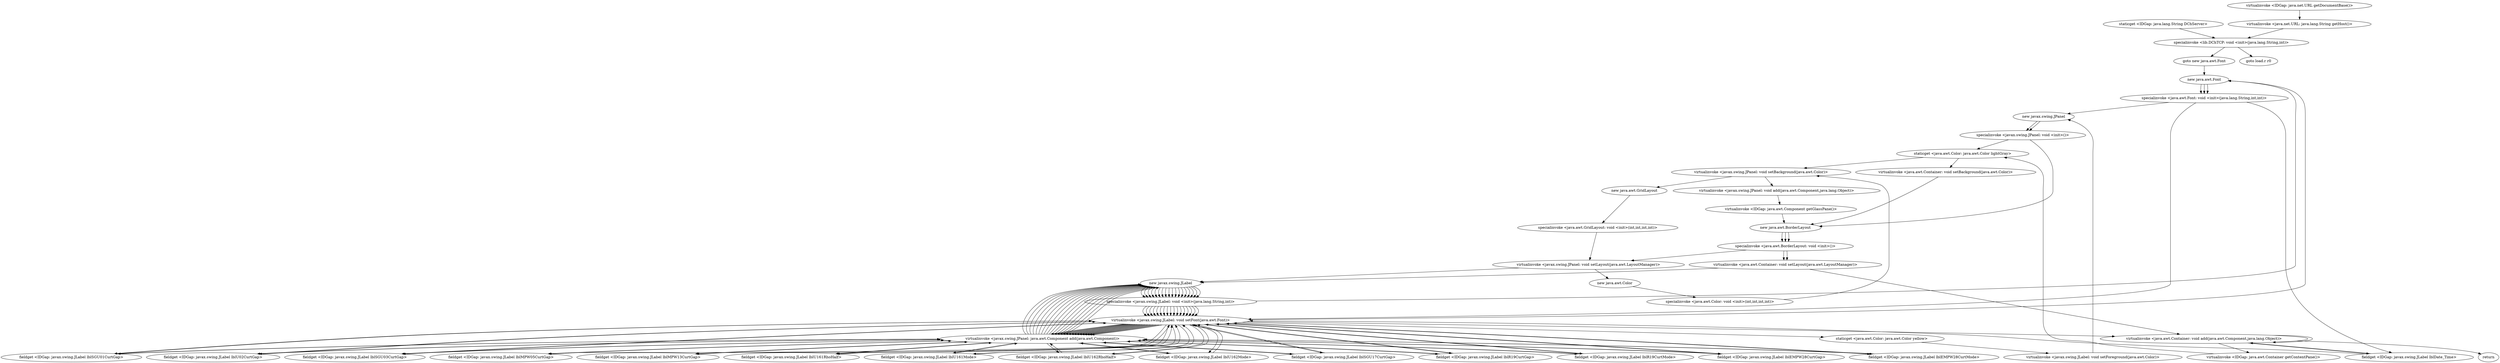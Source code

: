 digraph "" {
"staticget <IDGap: java.lang.String DChServer>";
 "staticget <IDGap: java.lang.String DChServer>"->"specialinvoke <lib.DChTCP: void <init>(java.lang.String,int)>";
 "specialinvoke <lib.DChTCP: void <init>(java.lang.String,int)>"->"goto new java.awt.Font";
 "goto new java.awt.Font"->"new java.awt.Font";
 "new java.awt.Font"->"specialinvoke <java.awt.Font: void <init>(java.lang.String,int,int)>";
 "specialinvoke <java.awt.Font: void <init>(java.lang.String,int,int)>"->"new javax.swing.JPanel";
 "new javax.swing.JPanel"->"specialinvoke <javax.swing.JPanel: void <init>()>";
 "specialinvoke <javax.swing.JPanel: void <init>()>"->"staticget <java.awt.Color: java.awt.Color lightGray>";
 "staticget <java.awt.Color: java.awt.Color lightGray>"->"virtualinvoke <javax.swing.JPanel: void setBackground(java.awt.Color)>";
 "virtualinvoke <javax.swing.JPanel: void setBackground(java.awt.Color)>"->"new java.awt.GridLayout";
 "new java.awt.GridLayout"->"specialinvoke <java.awt.GridLayout: void <init>(int,int,int,int)>";
 "specialinvoke <java.awt.GridLayout: void <init>(int,int,int,int)>"->"virtualinvoke <javax.swing.JPanel: void setLayout(java.awt.LayoutManager)>";
 "virtualinvoke <javax.swing.JPanel: void setLayout(java.awt.LayoutManager)>"->"new javax.swing.JLabel";
 "new javax.swing.JLabel"->"specialinvoke <javax.swing.JLabel: void <init>(java.lang.String,int)>";
 "specialinvoke <javax.swing.JLabel: void <init>(java.lang.String,int)>"->"virtualinvoke <javax.swing.JLabel: void setFont(java.awt.Font)>";
 "virtualinvoke <javax.swing.JLabel: void setFont(java.awt.Font)>"->"virtualinvoke <javax.swing.JPanel: java.awt.Component add(java.awt.Component)>";
 "virtualinvoke <javax.swing.JPanel: java.awt.Component add(java.awt.Component)>"->"fieldget <IDGap: javax.swing.JLabel lblSGU01CurtGap>";
 "fieldget <IDGap: javax.swing.JLabel lblSGU01CurtGap>"->"virtualinvoke <javax.swing.JLabel: void setFont(java.awt.Font)>";
 "virtualinvoke <javax.swing.JLabel: void setFont(java.awt.Font)>"->"fieldget <IDGap: javax.swing.JLabel lblSGU01CurtGap>";
 "fieldget <IDGap: javax.swing.JLabel lblSGU01CurtGap>"->"virtualinvoke <javax.swing.JPanel: java.awt.Component add(java.awt.Component)>";
 "virtualinvoke <javax.swing.JPanel: java.awt.Component add(java.awt.Component)>"->"new javax.swing.JLabel";
 "new javax.swing.JLabel"->"specialinvoke <javax.swing.JLabel: void <init>(java.lang.String,int)>";
 "specialinvoke <javax.swing.JLabel: void <init>(java.lang.String,int)>"->"virtualinvoke <javax.swing.JLabel: void setFont(java.awt.Font)>";
 "virtualinvoke <javax.swing.JLabel: void setFont(java.awt.Font)>"->"virtualinvoke <javax.swing.JPanel: java.awt.Component add(java.awt.Component)>";
 "virtualinvoke <javax.swing.JPanel: java.awt.Component add(java.awt.Component)>"->"new javax.swing.JLabel";
 "new javax.swing.JLabel"->"specialinvoke <javax.swing.JLabel: void <init>(java.lang.String,int)>";
 "specialinvoke <javax.swing.JLabel: void <init>(java.lang.String,int)>"->"virtualinvoke <javax.swing.JLabel: void setFont(java.awt.Font)>";
 "virtualinvoke <javax.swing.JLabel: void setFont(java.awt.Font)>"->"virtualinvoke <javax.swing.JPanel: java.awt.Component add(java.awt.Component)>";
 "virtualinvoke <javax.swing.JPanel: java.awt.Component add(java.awt.Component)>"->"fieldget <IDGap: javax.swing.JLabel lblU02CurtGap>";
 "fieldget <IDGap: javax.swing.JLabel lblU02CurtGap>"->"virtualinvoke <javax.swing.JLabel: void setFont(java.awt.Font)>";
 "virtualinvoke <javax.swing.JLabel: void setFont(java.awt.Font)>"->"fieldget <IDGap: javax.swing.JLabel lblU02CurtGap>";
 "fieldget <IDGap: javax.swing.JLabel lblU02CurtGap>"->"virtualinvoke <javax.swing.JPanel: java.awt.Component add(java.awt.Component)>";
 "virtualinvoke <javax.swing.JPanel: java.awt.Component add(java.awt.Component)>"->"new javax.swing.JLabel";
 "new javax.swing.JLabel"->"specialinvoke <javax.swing.JLabel: void <init>(java.lang.String,int)>";
 "specialinvoke <javax.swing.JLabel: void <init>(java.lang.String,int)>"->"virtualinvoke <javax.swing.JLabel: void setFont(java.awt.Font)>";
 "virtualinvoke <javax.swing.JLabel: void setFont(java.awt.Font)>"->"virtualinvoke <javax.swing.JPanel: java.awt.Component add(java.awt.Component)>";
 "virtualinvoke <javax.swing.JPanel: java.awt.Component add(java.awt.Component)>"->"new javax.swing.JLabel";
 "new javax.swing.JLabel"->"specialinvoke <javax.swing.JLabel: void <init>(java.lang.String,int)>";
 "specialinvoke <javax.swing.JLabel: void <init>(java.lang.String,int)>"->"virtualinvoke <javax.swing.JLabel: void setFont(java.awt.Font)>";
 "virtualinvoke <javax.swing.JLabel: void setFont(java.awt.Font)>"->"virtualinvoke <javax.swing.JPanel: java.awt.Component add(java.awt.Component)>";
 "virtualinvoke <javax.swing.JPanel: java.awt.Component add(java.awt.Component)>"->"fieldget <IDGap: javax.swing.JLabel lblSGU03CurtGap>";
 "fieldget <IDGap: javax.swing.JLabel lblSGU03CurtGap>"->"virtualinvoke <javax.swing.JLabel: void setFont(java.awt.Font)>";
 "virtualinvoke <javax.swing.JLabel: void setFont(java.awt.Font)>"->"fieldget <IDGap: javax.swing.JLabel lblSGU03CurtGap>";
 "fieldget <IDGap: javax.swing.JLabel lblSGU03CurtGap>"->"virtualinvoke <javax.swing.JPanel: java.awt.Component add(java.awt.Component)>";
 "virtualinvoke <javax.swing.JPanel: java.awt.Component add(java.awt.Component)>"->"new javax.swing.JLabel";
 "new javax.swing.JLabel"->"specialinvoke <javax.swing.JLabel: void <init>(java.lang.String,int)>";
 "specialinvoke <javax.swing.JLabel: void <init>(java.lang.String,int)>"->"virtualinvoke <javax.swing.JLabel: void setFont(java.awt.Font)>";
 "virtualinvoke <javax.swing.JLabel: void setFont(java.awt.Font)>"->"virtualinvoke <javax.swing.JPanel: java.awt.Component add(java.awt.Component)>";
 "virtualinvoke <javax.swing.JPanel: java.awt.Component add(java.awt.Component)>"->"new javax.swing.JLabel";
 "new javax.swing.JLabel"->"specialinvoke <javax.swing.JLabel: void <init>(java.lang.String,int)>";
 "specialinvoke <javax.swing.JLabel: void <init>(java.lang.String,int)>"->"virtualinvoke <javax.swing.JLabel: void setFont(java.awt.Font)>";
 "virtualinvoke <javax.swing.JLabel: void setFont(java.awt.Font)>"->"virtualinvoke <javax.swing.JPanel: java.awt.Component add(java.awt.Component)>";
 "virtualinvoke <javax.swing.JPanel: java.awt.Component add(java.awt.Component)>"->"fieldget <IDGap: javax.swing.JLabel lblMPW05CurtGap>";
 "fieldget <IDGap: javax.swing.JLabel lblMPW05CurtGap>"->"virtualinvoke <javax.swing.JLabel: void setFont(java.awt.Font)>";
 "virtualinvoke <javax.swing.JLabel: void setFont(java.awt.Font)>"->"fieldget <IDGap: javax.swing.JLabel lblMPW05CurtGap>";
 "fieldget <IDGap: javax.swing.JLabel lblMPW05CurtGap>"->"virtualinvoke <javax.swing.JPanel: java.awt.Component add(java.awt.Component)>";
 "virtualinvoke <javax.swing.JPanel: java.awt.Component add(java.awt.Component)>"->"new javax.swing.JLabel";
 "new javax.swing.JLabel"->"specialinvoke <javax.swing.JLabel: void <init>(java.lang.String,int)>";
 "specialinvoke <javax.swing.JLabel: void <init>(java.lang.String,int)>"->"virtualinvoke <javax.swing.JLabel: void setFont(java.awt.Font)>";
 "virtualinvoke <javax.swing.JLabel: void setFont(java.awt.Font)>"->"virtualinvoke <javax.swing.JPanel: java.awt.Component add(java.awt.Component)>";
 "virtualinvoke <javax.swing.JPanel: java.awt.Component add(java.awt.Component)>"->"new javax.swing.JLabel";
 "new javax.swing.JLabel"->"specialinvoke <javax.swing.JLabel: void <init>(java.lang.String,int)>";
 "specialinvoke <javax.swing.JLabel: void <init>(java.lang.String,int)>"->"virtualinvoke <javax.swing.JLabel: void setFont(java.awt.Font)>";
 "virtualinvoke <javax.swing.JLabel: void setFont(java.awt.Font)>"->"virtualinvoke <javax.swing.JPanel: java.awt.Component add(java.awt.Component)>";
 "virtualinvoke <javax.swing.JPanel: java.awt.Component add(java.awt.Component)>"->"fieldget <IDGap: javax.swing.JLabel lblMPW13CurtGap>";
 "fieldget <IDGap: javax.swing.JLabel lblMPW13CurtGap>"->"virtualinvoke <javax.swing.JLabel: void setFont(java.awt.Font)>";
 "virtualinvoke <javax.swing.JLabel: void setFont(java.awt.Font)>"->"fieldget <IDGap: javax.swing.JLabel lblMPW13CurtGap>";
 "fieldget <IDGap: javax.swing.JLabel lblMPW13CurtGap>"->"virtualinvoke <javax.swing.JPanel: java.awt.Component add(java.awt.Component)>";
 "virtualinvoke <javax.swing.JPanel: java.awt.Component add(java.awt.Component)>"->"new javax.swing.JLabel";
 "new javax.swing.JLabel"->"specialinvoke <javax.swing.JLabel: void <init>(java.lang.String,int)>";
 "specialinvoke <javax.swing.JLabel: void <init>(java.lang.String,int)>"->"virtualinvoke <javax.swing.JLabel: void setFont(java.awt.Font)>";
 "virtualinvoke <javax.swing.JLabel: void setFont(java.awt.Font)>"->"virtualinvoke <javax.swing.JPanel: java.awt.Component add(java.awt.Component)>";
 "virtualinvoke <javax.swing.JPanel: java.awt.Component add(java.awt.Component)>"->"new javax.swing.JLabel";
 "new javax.swing.JLabel"->"specialinvoke <javax.swing.JLabel: void <init>(java.lang.String,int)>";
 "specialinvoke <javax.swing.JLabel: void <init>(java.lang.String,int)>"->"virtualinvoke <javax.swing.JLabel: void setFont(java.awt.Font)>";
 "virtualinvoke <javax.swing.JLabel: void setFont(java.awt.Font)>"->"virtualinvoke <javax.swing.JPanel: java.awt.Component add(java.awt.Component)>";
 "virtualinvoke <javax.swing.JPanel: java.awt.Component add(java.awt.Component)>"->"fieldget <IDGap: javax.swing.JLabel lblU161RhoHalf>";
 "fieldget <IDGap: javax.swing.JLabel lblU161RhoHalf>"->"virtualinvoke <javax.swing.JLabel: void setFont(java.awt.Font)>";
 "virtualinvoke <javax.swing.JLabel: void setFont(java.awt.Font)>"->"fieldget <IDGap: javax.swing.JLabel lblU161RhoHalf>";
 "fieldget <IDGap: javax.swing.JLabel lblU161RhoHalf>"->"virtualinvoke <javax.swing.JPanel: java.awt.Component add(java.awt.Component)>";
 "virtualinvoke <javax.swing.JPanel: java.awt.Component add(java.awt.Component)>"->"fieldget <IDGap: javax.swing.JLabel lblU161Mode>";
 "fieldget <IDGap: javax.swing.JLabel lblU161Mode>"->"virtualinvoke <javax.swing.JLabel: void setFont(java.awt.Font)>";
 "virtualinvoke <javax.swing.JLabel: void setFont(java.awt.Font)>"->"fieldget <IDGap: javax.swing.JLabel lblU161Mode>";
 "fieldget <IDGap: javax.swing.JLabel lblU161Mode>"->"virtualinvoke <javax.swing.JPanel: java.awt.Component add(java.awt.Component)>";
 "virtualinvoke <javax.swing.JPanel: java.awt.Component add(java.awt.Component)>"->"new javax.swing.JLabel";
 "new javax.swing.JLabel"->"specialinvoke <javax.swing.JLabel: void <init>(java.lang.String,int)>";
 "specialinvoke <javax.swing.JLabel: void <init>(java.lang.String,int)>"->"virtualinvoke <javax.swing.JLabel: void setFont(java.awt.Font)>";
 "virtualinvoke <javax.swing.JLabel: void setFont(java.awt.Font)>"->"virtualinvoke <javax.swing.JPanel: java.awt.Component add(java.awt.Component)>";
 "virtualinvoke <javax.swing.JPanel: java.awt.Component add(java.awt.Component)>"->"fieldget <IDGap: javax.swing.JLabel lblU162RhoHalf>";
 "fieldget <IDGap: javax.swing.JLabel lblU162RhoHalf>"->"virtualinvoke <javax.swing.JLabel: void setFont(java.awt.Font)>";
 "virtualinvoke <javax.swing.JLabel: void setFont(java.awt.Font)>"->"fieldget <IDGap: javax.swing.JLabel lblU162RhoHalf>";
 "fieldget <IDGap: javax.swing.JLabel lblU162RhoHalf>"->"virtualinvoke <javax.swing.JPanel: java.awt.Component add(java.awt.Component)>";
 "virtualinvoke <javax.swing.JPanel: java.awt.Component add(java.awt.Component)>"->"fieldget <IDGap: javax.swing.JLabel lblU162Mode>";
 "fieldget <IDGap: javax.swing.JLabel lblU162Mode>"->"virtualinvoke <javax.swing.JLabel: void setFont(java.awt.Font)>";
 "virtualinvoke <javax.swing.JLabel: void setFont(java.awt.Font)>"->"fieldget <IDGap: javax.swing.JLabel lblU162Mode>";
 "fieldget <IDGap: javax.swing.JLabel lblU162Mode>"->"virtualinvoke <javax.swing.JPanel: java.awt.Component add(java.awt.Component)>";
 "virtualinvoke <javax.swing.JPanel: java.awt.Component add(java.awt.Component)>"->"new javax.swing.JLabel";
 "new javax.swing.JLabel"->"specialinvoke <javax.swing.JLabel: void <init>(java.lang.String,int)>";
 "specialinvoke <javax.swing.JLabel: void <init>(java.lang.String,int)>"->"virtualinvoke <javax.swing.JLabel: void setFont(java.awt.Font)>";
 "virtualinvoke <javax.swing.JLabel: void setFont(java.awt.Font)>"->"virtualinvoke <javax.swing.JPanel: java.awt.Component add(java.awt.Component)>";
 "virtualinvoke <javax.swing.JPanel: java.awt.Component add(java.awt.Component)>"->"fieldget <IDGap: javax.swing.JLabel lblSGU17CurtGap>";
 "fieldget <IDGap: javax.swing.JLabel lblSGU17CurtGap>"->"virtualinvoke <javax.swing.JLabel: void setFont(java.awt.Font)>";
 "virtualinvoke <javax.swing.JLabel: void setFont(java.awt.Font)>"->"fieldget <IDGap: javax.swing.JLabel lblSGU17CurtGap>";
 "fieldget <IDGap: javax.swing.JLabel lblSGU17CurtGap>"->"virtualinvoke <javax.swing.JPanel: java.awt.Component add(java.awt.Component)>";
 "virtualinvoke <javax.swing.JPanel: java.awt.Component add(java.awt.Component)>"->"new javax.swing.JLabel";
 "new javax.swing.JLabel"->"specialinvoke <javax.swing.JLabel: void <init>(java.lang.String,int)>";
 "specialinvoke <javax.swing.JLabel: void <init>(java.lang.String,int)>"->"virtualinvoke <javax.swing.JLabel: void setFont(java.awt.Font)>";
 "virtualinvoke <javax.swing.JLabel: void setFont(java.awt.Font)>"->"virtualinvoke <javax.swing.JPanel: java.awt.Component add(java.awt.Component)>";
 "virtualinvoke <javax.swing.JPanel: java.awt.Component add(java.awt.Component)>"->"new javax.swing.JLabel";
 "new javax.swing.JLabel"->"specialinvoke <javax.swing.JLabel: void <init>(java.lang.String,int)>";
 "specialinvoke <javax.swing.JLabel: void <init>(java.lang.String,int)>"->"virtualinvoke <javax.swing.JLabel: void setFont(java.awt.Font)>";
 "virtualinvoke <javax.swing.JLabel: void setFont(java.awt.Font)>"->"virtualinvoke <javax.swing.JPanel: java.awt.Component add(java.awt.Component)>";
 "virtualinvoke <javax.swing.JPanel: java.awt.Component add(java.awt.Component)>"->"fieldget <IDGap: javax.swing.JLabel lblR19CurtGap>";
 "fieldget <IDGap: javax.swing.JLabel lblR19CurtGap>"->"virtualinvoke <javax.swing.JLabel: void setFont(java.awt.Font)>";
 "virtualinvoke <javax.swing.JLabel: void setFont(java.awt.Font)>"->"fieldget <IDGap: javax.swing.JLabel lblR19CurtGap>";
 "fieldget <IDGap: javax.swing.JLabel lblR19CurtGap>"->"virtualinvoke <javax.swing.JPanel: java.awt.Component add(java.awt.Component)>";
 "virtualinvoke <javax.swing.JPanel: java.awt.Component add(java.awt.Component)>"->"fieldget <IDGap: javax.swing.JLabel lblR19CurtMode>";
 "fieldget <IDGap: javax.swing.JLabel lblR19CurtMode>"->"virtualinvoke <javax.swing.JLabel: void setFont(java.awt.Font)>";
 "virtualinvoke <javax.swing.JLabel: void setFont(java.awt.Font)>"->"fieldget <IDGap: javax.swing.JLabel lblR19CurtMode>";
 "fieldget <IDGap: javax.swing.JLabel lblR19CurtMode>"->"virtualinvoke <javax.swing.JPanel: java.awt.Component add(java.awt.Component)>";
 "virtualinvoke <javax.swing.JPanel: java.awt.Component add(java.awt.Component)>"->"new javax.swing.JLabel";
 "new javax.swing.JLabel"->"specialinvoke <javax.swing.JLabel: void <init>(java.lang.String,int)>";
 "specialinvoke <javax.swing.JLabel: void <init>(java.lang.String,int)>"->"virtualinvoke <javax.swing.JLabel: void setFont(java.awt.Font)>";
 "virtualinvoke <javax.swing.JLabel: void setFont(java.awt.Font)>"->"virtualinvoke <javax.swing.JPanel: java.awt.Component add(java.awt.Component)>";
 "virtualinvoke <javax.swing.JPanel: java.awt.Component add(java.awt.Component)>"->"fieldget <IDGap: javax.swing.JLabel lblEMPW28CurtGap>";
 "fieldget <IDGap: javax.swing.JLabel lblEMPW28CurtGap>"->"virtualinvoke <javax.swing.JLabel: void setFont(java.awt.Font)>";
 "virtualinvoke <javax.swing.JLabel: void setFont(java.awt.Font)>"->"fieldget <IDGap: javax.swing.JLabel lblEMPW28CurtGap>";
 "fieldget <IDGap: javax.swing.JLabel lblEMPW28CurtGap>"->"virtualinvoke <javax.swing.JPanel: java.awt.Component add(java.awt.Component)>";
 "virtualinvoke <javax.swing.JPanel: java.awt.Component add(java.awt.Component)>"->"fieldget <IDGap: javax.swing.JLabel lblEMPW28CurtMode>";
 "fieldget <IDGap: javax.swing.JLabel lblEMPW28CurtMode>"->"virtualinvoke <javax.swing.JLabel: void setFont(java.awt.Font)>";
 "virtualinvoke <javax.swing.JLabel: void setFont(java.awt.Font)>"->"fieldget <IDGap: javax.swing.JLabel lblEMPW28CurtMode>";
 "fieldget <IDGap: javax.swing.JLabel lblEMPW28CurtMode>"->"virtualinvoke <javax.swing.JPanel: java.awt.Component add(java.awt.Component)>";
 "virtualinvoke <javax.swing.JPanel: java.awt.Component add(java.awt.Component)>"->"new javax.swing.JLabel";
 "new javax.swing.JLabel"->"specialinvoke <javax.swing.JLabel: void <init>(java.lang.String,int)>";
 "specialinvoke <javax.swing.JLabel: void <init>(java.lang.String,int)>"->"new java.awt.Font";
 "new java.awt.Font"->"specialinvoke <java.awt.Font: void <init>(java.lang.String,int,int)>";
 "specialinvoke <java.awt.Font: void <init>(java.lang.String,int,int)>"->"virtualinvoke <javax.swing.JLabel: void setFont(java.awt.Font)>";
 "virtualinvoke <javax.swing.JLabel: void setFont(java.awt.Font)>"->"staticget <java.awt.Color: java.awt.Color yellow>";
 "staticget <java.awt.Color: java.awt.Color yellow>"->"virtualinvoke <javax.swing.JLabel: void setForeground(java.awt.Color)>";
 "virtualinvoke <javax.swing.JLabel: void setForeground(java.awt.Color)>"->"new javax.swing.JPanel";
 "new javax.swing.JPanel"->"specialinvoke <javax.swing.JPanel: void <init>()>";
 "specialinvoke <javax.swing.JPanel: void <init>()>"->"new java.awt.BorderLayout";
 "new java.awt.BorderLayout"->"specialinvoke <java.awt.BorderLayout: void <init>()>";
 "specialinvoke <java.awt.BorderLayout: void <init>()>"->"virtualinvoke <javax.swing.JPanel: void setLayout(java.awt.LayoutManager)>";
 "virtualinvoke <javax.swing.JPanel: void setLayout(java.awt.LayoutManager)>"->"new java.awt.Color";
 "new java.awt.Color"->"specialinvoke <java.awt.Color: void <init>(int,int,int,int)>";
 "specialinvoke <java.awt.Color: void <init>(int,int,int,int)>"->"virtualinvoke <javax.swing.JPanel: void setBackground(java.awt.Color)>";
 "virtualinvoke <javax.swing.JPanel: void setBackground(java.awt.Color)>"->"virtualinvoke <javax.swing.JPanel: void add(java.awt.Component,java.lang.Object)>";
 "virtualinvoke <javax.swing.JPanel: void add(java.awt.Component,java.lang.Object)>"->"virtualinvoke <IDGap: java.awt.Component getGlassPane()>";
 "virtualinvoke <IDGap: java.awt.Component getGlassPane()>"->"new java.awt.BorderLayout";
 "new java.awt.BorderLayout"->"specialinvoke <java.awt.BorderLayout: void <init>()>";
 "specialinvoke <java.awt.BorderLayout: void <init>()>"->"virtualinvoke <java.awt.Container: void setLayout(java.awt.LayoutManager)>";
 "virtualinvoke <java.awt.Container: void setLayout(java.awt.LayoutManager)>"->"virtualinvoke <java.awt.Container: void add(java.awt.Component,java.lang.Object)>";
 "virtualinvoke <java.awt.Container: void add(java.awt.Component,java.lang.Object)>"->"virtualinvoke <IDGap: java.awt.Container getContentPane()>";
 "virtualinvoke <IDGap: java.awt.Container getContentPane()>"->"staticget <java.awt.Color: java.awt.Color lightGray>";
 "staticget <java.awt.Color: java.awt.Color lightGray>"->"virtualinvoke <java.awt.Container: void setBackground(java.awt.Color)>";
 "virtualinvoke <java.awt.Container: void setBackground(java.awt.Color)>"->"new java.awt.BorderLayout";
 "new java.awt.BorderLayout"->"specialinvoke <java.awt.BorderLayout: void <init>()>";
 "specialinvoke <java.awt.BorderLayout: void <init>()>"->"virtualinvoke <java.awt.Container: void setLayout(java.awt.LayoutManager)>";
 "virtualinvoke <java.awt.Container: void setLayout(java.awt.LayoutManager)>"->"new javax.swing.JLabel";
 "new javax.swing.JLabel"->"specialinvoke <javax.swing.JLabel: void <init>(java.lang.String,int)>";
 "specialinvoke <javax.swing.JLabel: void <init>(java.lang.String,int)>"->"virtualinvoke <javax.swing.JLabel: void setFont(java.awt.Font)>";
 "virtualinvoke <javax.swing.JLabel: void setFont(java.awt.Font)>"->"new java.awt.Font";
 "new java.awt.Font"->"specialinvoke <java.awt.Font: void <init>(java.lang.String,int,int)>";
 "specialinvoke <java.awt.Font: void <init>(java.lang.String,int,int)>"->"fieldget <IDGap: javax.swing.JLabel lblDate_Time>";
 "fieldget <IDGap: javax.swing.JLabel lblDate_Time>"->"virtualinvoke <javax.swing.JLabel: void setFont(java.awt.Font)>";
 "virtualinvoke <javax.swing.JLabel: void setFont(java.awt.Font)>"->"virtualinvoke <java.awt.Container: void add(java.awt.Component,java.lang.Object)>";
 "virtualinvoke <java.awt.Container: void add(java.awt.Component,java.lang.Object)>"->"virtualinvoke <java.awt.Container: void add(java.awt.Component,java.lang.Object)>";
 "virtualinvoke <java.awt.Container: void add(java.awt.Component,java.lang.Object)>"->"fieldget <IDGap: javax.swing.JLabel lblDate_Time>";
 "fieldget <IDGap: javax.swing.JLabel lblDate_Time>"->"virtualinvoke <java.awt.Container: void add(java.awt.Component,java.lang.Object)>";
 "virtualinvoke <java.awt.Container: void add(java.awt.Component,java.lang.Object)>"->"return";
"virtualinvoke <IDGap: java.net.URL getDocumentBase()>";
 "virtualinvoke <IDGap: java.net.URL getDocumentBase()>"->"virtualinvoke <java.net.URL: java.lang.String getHost()>";
 "virtualinvoke <java.net.URL: java.lang.String getHost()>"->"specialinvoke <lib.DChTCP: void <init>(java.lang.String,int)>";
 "specialinvoke <lib.DChTCP: void <init>(java.lang.String,int)>"->"goto load.r r0";
}
